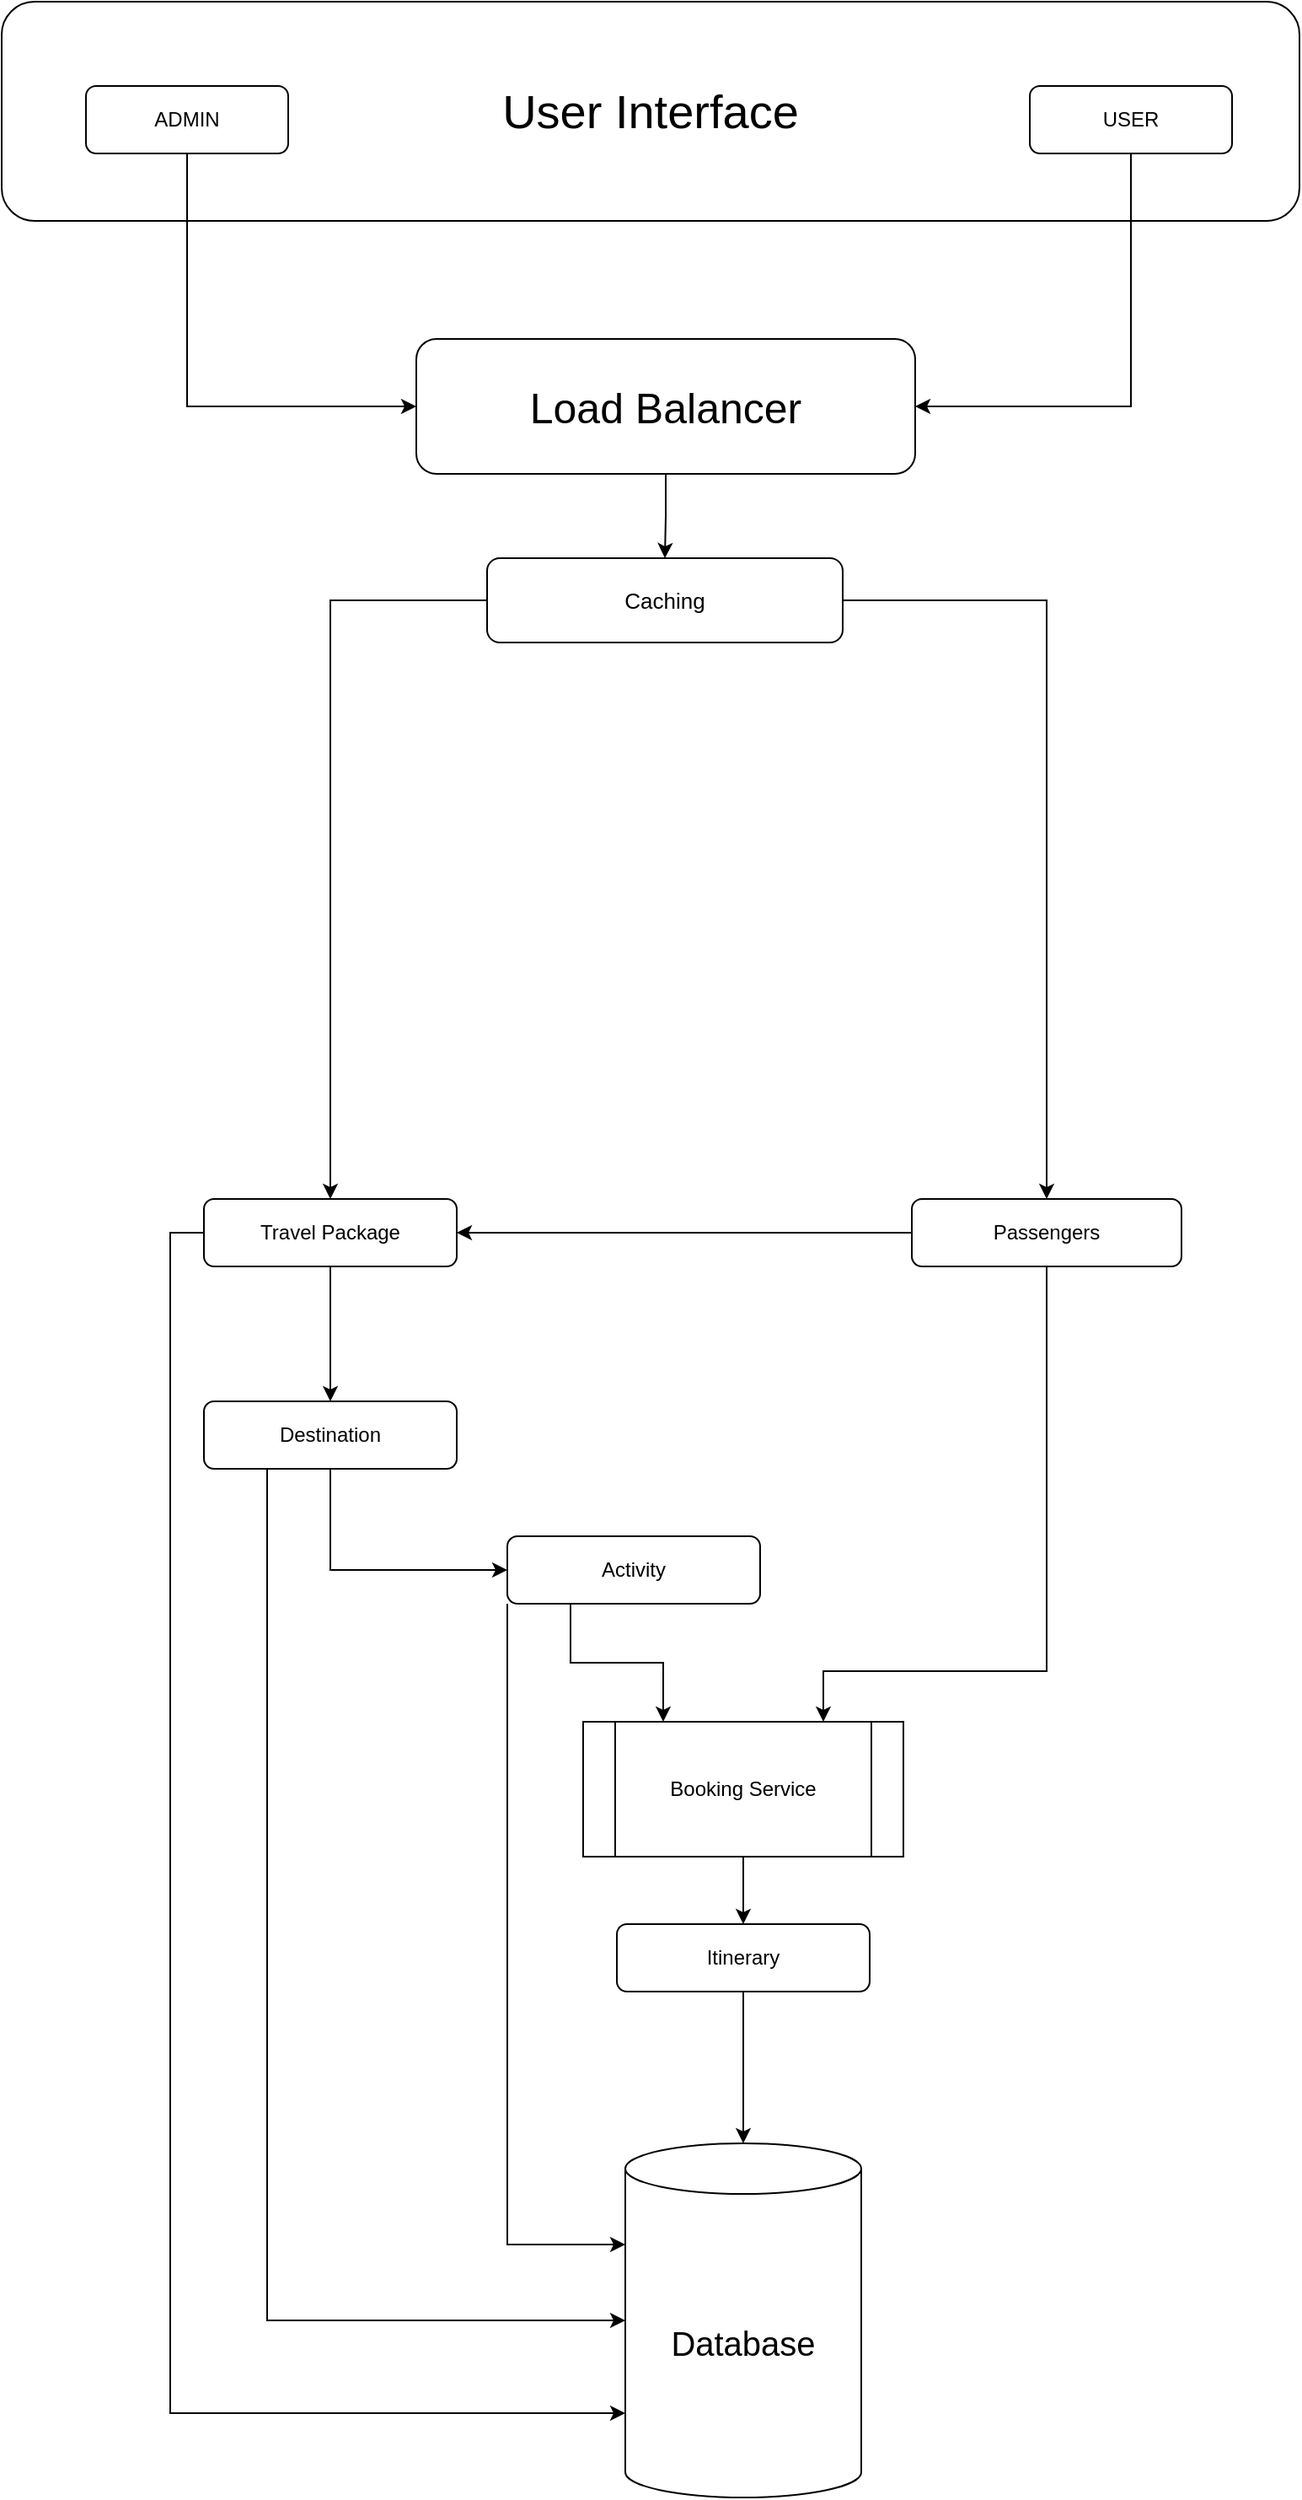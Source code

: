 <mxfile version="22.1.16" type="device">
  <diagram id="C5RBs43oDa-KdzZeNtuy" name="Page-1">
    <mxGraphModel dx="1235" dy="1824" grid="1" gridSize="10" guides="1" tooltips="1" connect="1" arrows="1" fold="1" page="1" pageScale="1" pageWidth="827" pageHeight="1169" math="0" shadow="0">
      <root>
        <mxCell id="WIyWlLk6GJQsqaUBKTNV-0" />
        <mxCell id="WIyWlLk6GJQsqaUBKTNV-1" parent="WIyWlLk6GJQsqaUBKTNV-0" />
        <mxCell id="s8u0lpjEZg7LdPwyKuYj-28" value="&lt;font style=&quot;font-size: 28px;&quot;&gt;User Interface&lt;/font&gt;" style="rounded=1;whiteSpace=wrap;html=1;fontSize=12;glass=0;strokeWidth=1;shadow=0;labelBackgroundColor=none;" vertex="1" parent="WIyWlLk6GJQsqaUBKTNV-1">
          <mxGeometry x="20" y="-40" width="770" height="130" as="geometry" />
        </mxCell>
        <mxCell id="s8u0lpjEZg7LdPwyKuYj-56" style="edgeStyle=orthogonalEdgeStyle;rounded=0;orthogonalLoop=1;jettySize=auto;html=1;exitX=0.5;exitY=1;exitDx=0;exitDy=0;entryX=0;entryY=0.5;entryDx=0;entryDy=0;" edge="1" parent="WIyWlLk6GJQsqaUBKTNV-1" source="WIyWlLk6GJQsqaUBKTNV-3" target="s8u0lpjEZg7LdPwyKuYj-51">
          <mxGeometry relative="1" as="geometry" />
        </mxCell>
        <mxCell id="WIyWlLk6GJQsqaUBKTNV-3" value="ADMIN" style="rounded=1;whiteSpace=wrap;html=1;fontSize=12;glass=0;strokeWidth=1;shadow=0;labelBackgroundColor=none;" parent="WIyWlLk6GJQsqaUBKTNV-1" vertex="1">
          <mxGeometry x="70" y="10" width="120" height="40" as="geometry" />
        </mxCell>
        <mxCell id="s8u0lpjEZg7LdPwyKuYj-42" style="edgeStyle=orthogonalEdgeStyle;rounded=0;orthogonalLoop=1;jettySize=auto;html=1;exitX=0.5;exitY=1;exitDx=0;exitDy=0;entryX=0.5;entryY=0;entryDx=0;entryDy=0;" edge="1" parent="WIyWlLk6GJQsqaUBKTNV-1" source="s8u0lpjEZg7LdPwyKuYj-5" target="s8u0lpjEZg7LdPwyKuYj-41">
          <mxGeometry relative="1" as="geometry" />
        </mxCell>
        <mxCell id="s8u0lpjEZg7LdPwyKuYj-5" value="Travel Package" style="rounded=1;whiteSpace=wrap;html=1;fontSize=12;glass=0;strokeWidth=1;shadow=0;labelBackgroundColor=none;" vertex="1" parent="WIyWlLk6GJQsqaUBKTNV-1">
          <mxGeometry x="140" y="670" width="150" height="40" as="geometry" />
        </mxCell>
        <mxCell id="s8u0lpjEZg7LdPwyKuYj-45" style="edgeStyle=orthogonalEdgeStyle;rounded=0;orthogonalLoop=1;jettySize=auto;html=1;exitX=0;exitY=0.5;exitDx=0;exitDy=0;entryX=1;entryY=0.5;entryDx=0;entryDy=0;" edge="1" parent="WIyWlLk6GJQsqaUBKTNV-1" source="s8u0lpjEZg7LdPwyKuYj-20" target="s8u0lpjEZg7LdPwyKuYj-5">
          <mxGeometry relative="1" as="geometry" />
        </mxCell>
        <mxCell id="s8u0lpjEZg7LdPwyKuYj-88" style="edgeStyle=orthogonalEdgeStyle;rounded=0;orthogonalLoop=1;jettySize=auto;html=1;exitX=0.5;exitY=1;exitDx=0;exitDy=0;entryX=0.75;entryY=0;entryDx=0;entryDy=0;" edge="1" parent="WIyWlLk6GJQsqaUBKTNV-1" source="s8u0lpjEZg7LdPwyKuYj-20" target="s8u0lpjEZg7LdPwyKuYj-50">
          <mxGeometry relative="1" as="geometry">
            <Array as="points">
              <mxPoint x="640" y="950" />
              <mxPoint x="508" y="950" />
            </Array>
          </mxGeometry>
        </mxCell>
        <mxCell id="s8u0lpjEZg7LdPwyKuYj-20" value="Passengers" style="rounded=1;whiteSpace=wrap;html=1;fontSize=12;glass=0;strokeWidth=1;shadow=0;labelBackgroundColor=none;" vertex="1" parent="WIyWlLk6GJQsqaUBKTNV-1">
          <mxGeometry x="560" y="670" width="160" height="40" as="geometry" />
        </mxCell>
        <mxCell id="s8u0lpjEZg7LdPwyKuYj-57" style="edgeStyle=orthogonalEdgeStyle;rounded=0;orthogonalLoop=1;jettySize=auto;html=1;exitX=0.5;exitY=1;exitDx=0;exitDy=0;entryX=1;entryY=0.5;entryDx=0;entryDy=0;" edge="1" parent="WIyWlLk6GJQsqaUBKTNV-1" source="s8u0lpjEZg7LdPwyKuYj-0" target="s8u0lpjEZg7LdPwyKuYj-51">
          <mxGeometry relative="1" as="geometry" />
        </mxCell>
        <mxCell id="s8u0lpjEZg7LdPwyKuYj-0" value="USER" style="rounded=1;whiteSpace=wrap;html=1;fontSize=12;glass=0;strokeWidth=1;shadow=0;labelBackgroundColor=none;" vertex="1" parent="WIyWlLk6GJQsqaUBKTNV-1">
          <mxGeometry x="630" y="10" width="120" height="40" as="geometry" />
        </mxCell>
        <mxCell id="s8u0lpjEZg7LdPwyKuYj-90" style="edgeStyle=orthogonalEdgeStyle;rounded=0;orthogonalLoop=1;jettySize=auto;html=1;exitX=0.25;exitY=1;exitDx=0;exitDy=0;entryX=0.25;entryY=0;entryDx=0;entryDy=0;" edge="1" parent="WIyWlLk6GJQsqaUBKTNV-1" source="s8u0lpjEZg7LdPwyKuYj-39" target="s8u0lpjEZg7LdPwyKuYj-50">
          <mxGeometry relative="1" as="geometry" />
        </mxCell>
        <mxCell id="s8u0lpjEZg7LdPwyKuYj-39" value="Activity" style="rounded=1;whiteSpace=wrap;html=1;fontSize=12;glass=0;strokeWidth=1;shadow=0;labelBackgroundColor=none;" vertex="1" parent="WIyWlLk6GJQsqaUBKTNV-1">
          <mxGeometry x="320" y="870" width="150" height="40" as="geometry" />
        </mxCell>
        <mxCell id="s8u0lpjEZg7LdPwyKuYj-47" style="edgeStyle=orthogonalEdgeStyle;rounded=0;orthogonalLoop=1;jettySize=auto;html=1;exitX=0.5;exitY=1;exitDx=0;exitDy=0;entryX=0;entryY=0.5;entryDx=0;entryDy=0;" edge="1" parent="WIyWlLk6GJQsqaUBKTNV-1" source="s8u0lpjEZg7LdPwyKuYj-41" target="s8u0lpjEZg7LdPwyKuYj-39">
          <mxGeometry relative="1" as="geometry" />
        </mxCell>
        <mxCell id="s8u0lpjEZg7LdPwyKuYj-41" value="Destination" style="rounded=1;whiteSpace=wrap;html=1;fontSize=12;glass=0;strokeWidth=1;shadow=0;labelBackgroundColor=none;" vertex="1" parent="WIyWlLk6GJQsqaUBKTNV-1">
          <mxGeometry x="140" y="790" width="150" height="40" as="geometry" />
        </mxCell>
        <mxCell id="s8u0lpjEZg7LdPwyKuYj-91" style="edgeStyle=orthogonalEdgeStyle;rounded=0;orthogonalLoop=1;jettySize=auto;html=1;exitX=0.5;exitY=1;exitDx=0;exitDy=0;" edge="1" parent="WIyWlLk6GJQsqaUBKTNV-1" source="s8u0lpjEZg7LdPwyKuYj-50" target="s8u0lpjEZg7LdPwyKuYj-82">
          <mxGeometry relative="1" as="geometry" />
        </mxCell>
        <mxCell id="s8u0lpjEZg7LdPwyKuYj-50" value="Booking Service" style="shape=process;whiteSpace=wrap;html=1;backgroundOutline=1;" vertex="1" parent="WIyWlLk6GJQsqaUBKTNV-1">
          <mxGeometry x="365" y="980" width="190" height="80" as="geometry" />
        </mxCell>
        <mxCell id="s8u0lpjEZg7LdPwyKuYj-61" style="edgeStyle=orthogonalEdgeStyle;rounded=0;orthogonalLoop=1;jettySize=auto;html=1;exitX=0.5;exitY=1;exitDx=0;exitDy=0;entryX=0.5;entryY=0;entryDx=0;entryDy=0;" edge="1" parent="WIyWlLk6GJQsqaUBKTNV-1" source="s8u0lpjEZg7LdPwyKuYj-51" target="s8u0lpjEZg7LdPwyKuYj-52">
          <mxGeometry relative="1" as="geometry" />
        </mxCell>
        <mxCell id="s8u0lpjEZg7LdPwyKuYj-51" value="&lt;font style=&quot;font-size: 25px;&quot;&gt;Load Balancer&lt;/font&gt;" style="rounded=1;whiteSpace=wrap;html=1;" vertex="1" parent="WIyWlLk6GJQsqaUBKTNV-1">
          <mxGeometry x="266" y="160" width="296" height="80" as="geometry" />
        </mxCell>
        <mxCell id="s8u0lpjEZg7LdPwyKuYj-63" style="edgeStyle=orthogonalEdgeStyle;rounded=0;orthogonalLoop=1;jettySize=auto;html=1;exitX=0;exitY=0.5;exitDx=0;exitDy=0;entryX=0.5;entryY=0;entryDx=0;entryDy=0;" edge="1" parent="WIyWlLk6GJQsqaUBKTNV-1" source="s8u0lpjEZg7LdPwyKuYj-52" target="s8u0lpjEZg7LdPwyKuYj-5">
          <mxGeometry relative="1" as="geometry" />
        </mxCell>
        <mxCell id="s8u0lpjEZg7LdPwyKuYj-65" style="edgeStyle=orthogonalEdgeStyle;rounded=0;orthogonalLoop=1;jettySize=auto;html=1;exitX=1;exitY=0.5;exitDx=0;exitDy=0;entryX=0.5;entryY=0;entryDx=0;entryDy=0;" edge="1" parent="WIyWlLk6GJQsqaUBKTNV-1" source="s8u0lpjEZg7LdPwyKuYj-52" target="s8u0lpjEZg7LdPwyKuYj-20">
          <mxGeometry relative="1" as="geometry" />
        </mxCell>
        <mxCell id="s8u0lpjEZg7LdPwyKuYj-52" value="&lt;font style=&quot;font-size: 13px;&quot;&gt;Caching&lt;/font&gt;" style="rounded=1;whiteSpace=wrap;html=1;" vertex="1" parent="WIyWlLk6GJQsqaUBKTNV-1">
          <mxGeometry x="308" y="290" width="211" height="50" as="geometry" />
        </mxCell>
        <mxCell id="s8u0lpjEZg7LdPwyKuYj-53" value="&lt;font style=&quot;font-size: 20px;&quot;&gt;Database&lt;/font&gt;" style="shape=cylinder3;whiteSpace=wrap;html=1;boundedLbl=1;backgroundOutline=1;size=15;" vertex="1" parent="WIyWlLk6GJQsqaUBKTNV-1">
          <mxGeometry x="390" y="1230" width="140" height="210" as="geometry" />
        </mxCell>
        <mxCell id="s8u0lpjEZg7LdPwyKuYj-78" style="edgeStyle=orthogonalEdgeStyle;rounded=0;orthogonalLoop=1;jettySize=auto;html=1;exitX=0;exitY=0.5;exitDx=0;exitDy=0;entryX=0;entryY=0.762;entryDx=0;entryDy=0;entryPerimeter=0;" edge="1" parent="WIyWlLk6GJQsqaUBKTNV-1" source="s8u0lpjEZg7LdPwyKuYj-5" target="s8u0lpjEZg7LdPwyKuYj-53">
          <mxGeometry relative="1" as="geometry" />
        </mxCell>
        <mxCell id="s8u0lpjEZg7LdPwyKuYj-79" style="edgeStyle=orthogonalEdgeStyle;rounded=0;orthogonalLoop=1;jettySize=auto;html=1;exitX=0.25;exitY=1;exitDx=0;exitDy=0;entryX=0;entryY=0.5;entryDx=0;entryDy=0;entryPerimeter=0;" edge="1" parent="WIyWlLk6GJQsqaUBKTNV-1" source="s8u0lpjEZg7LdPwyKuYj-41" target="s8u0lpjEZg7LdPwyKuYj-53">
          <mxGeometry relative="1" as="geometry" />
        </mxCell>
        <mxCell id="s8u0lpjEZg7LdPwyKuYj-92" style="edgeStyle=orthogonalEdgeStyle;rounded=0;orthogonalLoop=1;jettySize=auto;html=1;exitX=0.5;exitY=1;exitDx=0;exitDy=0;" edge="1" parent="WIyWlLk6GJQsqaUBKTNV-1" source="s8u0lpjEZg7LdPwyKuYj-82" target="s8u0lpjEZg7LdPwyKuYj-53">
          <mxGeometry relative="1" as="geometry" />
        </mxCell>
        <mxCell id="s8u0lpjEZg7LdPwyKuYj-82" value="Itinerary" style="rounded=1;whiteSpace=wrap;html=1;fontSize=12;glass=0;strokeWidth=1;shadow=0;labelBackgroundColor=none;" vertex="1" parent="WIyWlLk6GJQsqaUBKTNV-1">
          <mxGeometry x="385" y="1100" width="150" height="40" as="geometry" />
        </mxCell>
        <mxCell id="s8u0lpjEZg7LdPwyKuYj-93" style="edgeStyle=orthogonalEdgeStyle;rounded=0;orthogonalLoop=1;jettySize=auto;html=1;exitX=0;exitY=1;exitDx=0;exitDy=0;entryX=0;entryY=0;entryDx=0;entryDy=60;entryPerimeter=0;" edge="1" parent="WIyWlLk6GJQsqaUBKTNV-1" source="s8u0lpjEZg7LdPwyKuYj-39" target="s8u0lpjEZg7LdPwyKuYj-53">
          <mxGeometry relative="1" as="geometry" />
        </mxCell>
      </root>
    </mxGraphModel>
  </diagram>
</mxfile>
